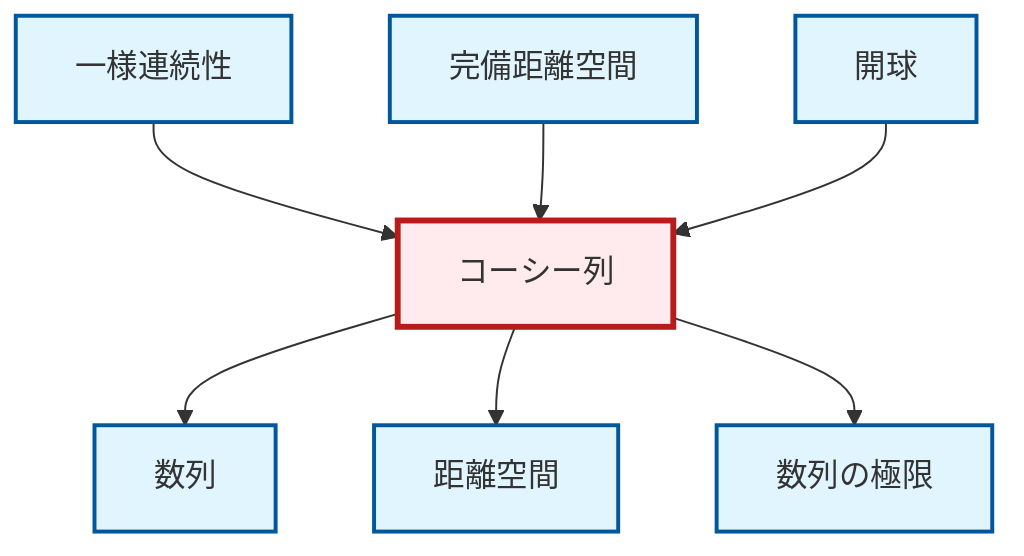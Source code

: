 graph TD
    classDef definition fill:#e1f5fe,stroke:#01579b,stroke-width:2px
    classDef theorem fill:#f3e5f5,stroke:#4a148c,stroke-width:2px
    classDef axiom fill:#fff3e0,stroke:#e65100,stroke-width:2px
    classDef example fill:#e8f5e9,stroke:#1b5e20,stroke-width:2px
    classDef current fill:#ffebee,stroke:#b71c1c,stroke-width:3px
    def-sequence["数列"]:::definition
    def-uniform-continuity["一様連続性"]:::definition
    def-metric-space["距離空間"]:::definition
    def-limit["数列の極限"]:::definition
    def-complete-metric-space["完備距離空間"]:::definition
    def-open-ball["開球"]:::definition
    def-cauchy-sequence["コーシー列"]:::definition
    def-uniform-continuity --> def-cauchy-sequence
    def-cauchy-sequence --> def-sequence
    def-cauchy-sequence --> def-metric-space
    def-cauchy-sequence --> def-limit
    def-complete-metric-space --> def-cauchy-sequence
    def-open-ball --> def-cauchy-sequence
    class def-cauchy-sequence current